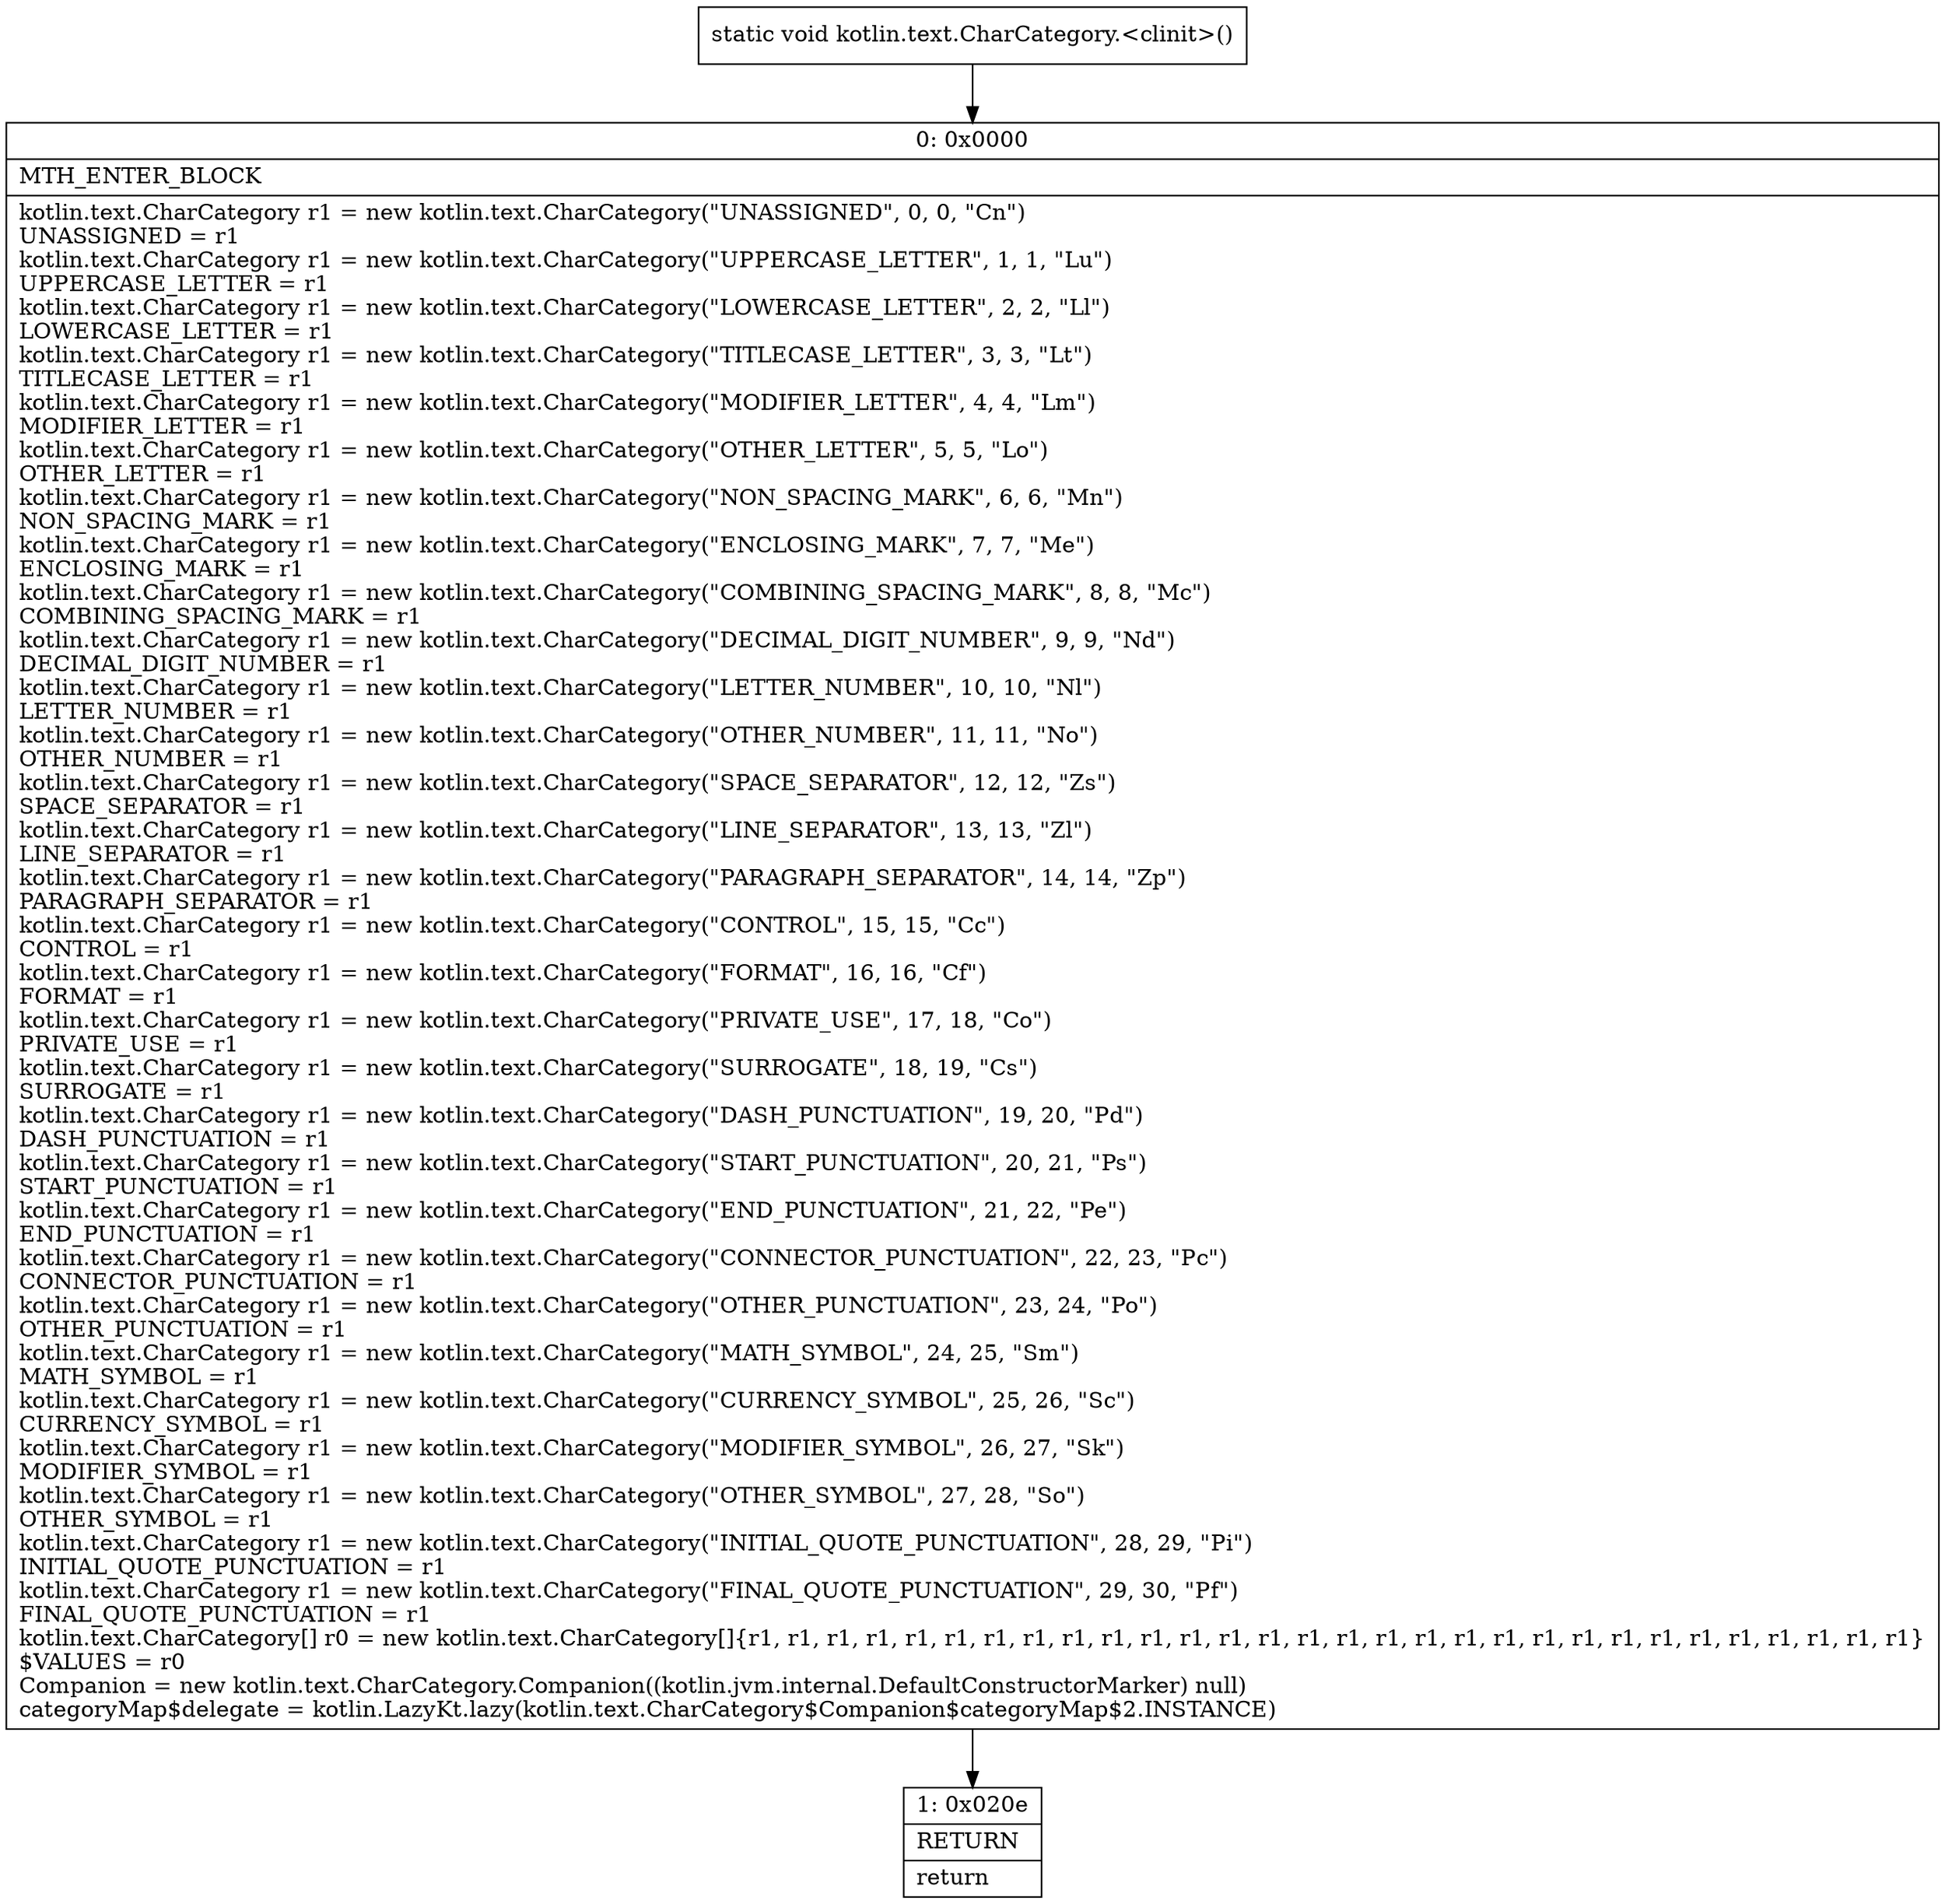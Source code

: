 digraph "CFG forkotlin.text.CharCategory.\<clinit\>()V" {
Node_0 [shape=record,label="{0\:\ 0x0000|MTH_ENTER_BLOCK\l|kotlin.text.CharCategory r1 = new kotlin.text.CharCategory(\"UNASSIGNED\", 0, 0, \"Cn\")\lUNASSIGNED = r1\lkotlin.text.CharCategory r1 = new kotlin.text.CharCategory(\"UPPERCASE_LETTER\", 1, 1, \"Lu\")\lUPPERCASE_LETTER = r1\lkotlin.text.CharCategory r1 = new kotlin.text.CharCategory(\"LOWERCASE_LETTER\", 2, 2, \"Ll\")\lLOWERCASE_LETTER = r1\lkotlin.text.CharCategory r1 = new kotlin.text.CharCategory(\"TITLECASE_LETTER\", 3, 3, \"Lt\")\lTITLECASE_LETTER = r1\lkotlin.text.CharCategory r1 = new kotlin.text.CharCategory(\"MODIFIER_LETTER\", 4, 4, \"Lm\")\lMODIFIER_LETTER = r1\lkotlin.text.CharCategory r1 = new kotlin.text.CharCategory(\"OTHER_LETTER\", 5, 5, \"Lo\")\lOTHER_LETTER = r1\lkotlin.text.CharCategory r1 = new kotlin.text.CharCategory(\"NON_SPACING_MARK\", 6, 6, \"Mn\")\lNON_SPACING_MARK = r1\lkotlin.text.CharCategory r1 = new kotlin.text.CharCategory(\"ENCLOSING_MARK\", 7, 7, \"Me\")\lENCLOSING_MARK = r1\lkotlin.text.CharCategory r1 = new kotlin.text.CharCategory(\"COMBINING_SPACING_MARK\", 8, 8, \"Mc\")\lCOMBINING_SPACING_MARK = r1\lkotlin.text.CharCategory r1 = new kotlin.text.CharCategory(\"DECIMAL_DIGIT_NUMBER\", 9, 9, \"Nd\")\lDECIMAL_DIGIT_NUMBER = r1\lkotlin.text.CharCategory r1 = new kotlin.text.CharCategory(\"LETTER_NUMBER\", 10, 10, \"Nl\")\lLETTER_NUMBER = r1\lkotlin.text.CharCategory r1 = new kotlin.text.CharCategory(\"OTHER_NUMBER\", 11, 11, \"No\")\lOTHER_NUMBER = r1\lkotlin.text.CharCategory r1 = new kotlin.text.CharCategory(\"SPACE_SEPARATOR\", 12, 12, \"Zs\")\lSPACE_SEPARATOR = r1\lkotlin.text.CharCategory r1 = new kotlin.text.CharCategory(\"LINE_SEPARATOR\", 13, 13, \"Zl\")\lLINE_SEPARATOR = r1\lkotlin.text.CharCategory r1 = new kotlin.text.CharCategory(\"PARAGRAPH_SEPARATOR\", 14, 14, \"Zp\")\lPARAGRAPH_SEPARATOR = r1\lkotlin.text.CharCategory r1 = new kotlin.text.CharCategory(\"CONTROL\", 15, 15, \"Cc\")\lCONTROL = r1\lkotlin.text.CharCategory r1 = new kotlin.text.CharCategory(\"FORMAT\", 16, 16, \"Cf\")\lFORMAT = r1\lkotlin.text.CharCategory r1 = new kotlin.text.CharCategory(\"PRIVATE_USE\", 17, 18, \"Co\")\lPRIVATE_USE = r1\lkotlin.text.CharCategory r1 = new kotlin.text.CharCategory(\"SURROGATE\", 18, 19, \"Cs\")\lSURROGATE = r1\lkotlin.text.CharCategory r1 = new kotlin.text.CharCategory(\"DASH_PUNCTUATION\", 19, 20, \"Pd\")\lDASH_PUNCTUATION = r1\lkotlin.text.CharCategory r1 = new kotlin.text.CharCategory(\"START_PUNCTUATION\", 20, 21, \"Ps\")\lSTART_PUNCTUATION = r1\lkotlin.text.CharCategory r1 = new kotlin.text.CharCategory(\"END_PUNCTUATION\", 21, 22, \"Pe\")\lEND_PUNCTUATION = r1\lkotlin.text.CharCategory r1 = new kotlin.text.CharCategory(\"CONNECTOR_PUNCTUATION\", 22, 23, \"Pc\")\lCONNECTOR_PUNCTUATION = r1\lkotlin.text.CharCategory r1 = new kotlin.text.CharCategory(\"OTHER_PUNCTUATION\", 23, 24, \"Po\")\lOTHER_PUNCTUATION = r1\lkotlin.text.CharCategory r1 = new kotlin.text.CharCategory(\"MATH_SYMBOL\", 24, 25, \"Sm\")\lMATH_SYMBOL = r1\lkotlin.text.CharCategory r1 = new kotlin.text.CharCategory(\"CURRENCY_SYMBOL\", 25, 26, \"Sc\")\lCURRENCY_SYMBOL = r1\lkotlin.text.CharCategory r1 = new kotlin.text.CharCategory(\"MODIFIER_SYMBOL\", 26, 27, \"Sk\")\lMODIFIER_SYMBOL = r1\lkotlin.text.CharCategory r1 = new kotlin.text.CharCategory(\"OTHER_SYMBOL\", 27, 28, \"So\")\lOTHER_SYMBOL = r1\lkotlin.text.CharCategory r1 = new kotlin.text.CharCategory(\"INITIAL_QUOTE_PUNCTUATION\", 28, 29, \"Pi\")\lINITIAL_QUOTE_PUNCTUATION = r1\lkotlin.text.CharCategory r1 = new kotlin.text.CharCategory(\"FINAL_QUOTE_PUNCTUATION\", 29, 30, \"Pf\")\lFINAL_QUOTE_PUNCTUATION = r1\lkotlin.text.CharCategory[] r0 = new kotlin.text.CharCategory[]\{r1, r1, r1, r1, r1, r1, r1, r1, r1, r1, r1, r1, r1, r1, r1, r1, r1, r1, r1, r1, r1, r1, r1, r1, r1, r1, r1, r1, r1, r1\}\l$VALUES = r0\lCompanion = new kotlin.text.CharCategory.Companion((kotlin.jvm.internal.DefaultConstructorMarker) null)\lcategoryMap$delegate = kotlin.LazyKt.lazy(kotlin.text.CharCategory$Companion$categoryMap$2.INSTANCE)\l}"];
Node_1 [shape=record,label="{1\:\ 0x020e|RETURN\l|return\l}"];
MethodNode[shape=record,label="{static void kotlin.text.CharCategory.\<clinit\>() }"];
MethodNode -> Node_0;
Node_0 -> Node_1;
}

